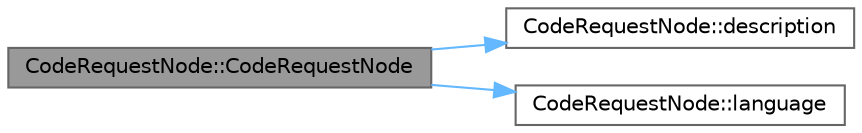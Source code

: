 digraph "CodeRequestNode::CodeRequestNode"
{
 // INTERACTIVE_SVG=YES
 // LATEX_PDF_SIZE
  bgcolor="transparent";
  edge [fontname=Helvetica,fontsize=10,labelfontname=Helvetica,labelfontsize=10];
  node [fontname=Helvetica,fontsize=10,shape=box,height=0.2,width=0.4];
  rankdir="LR";
  Node1 [id="Node000001",label="CodeRequestNode::CodeRequestNode",height=0.2,width=0.4,color="gray40", fillcolor="grey60", style="filled", fontcolor="black",tooltip=" "];
  Node1 -> Node2 [id="edge1_Node000001_Node000002",color="steelblue1",style="solid",tooltip=" "];
  Node2 [id="Node000002",label="CodeRequestNode::description",height=0.2,width=0.4,color="grey40", fillcolor="white", style="filled",URL="$class_code_request_node.html#ab1bb835927800f512406b990bd450359",tooltip=" "];
  Node1 -> Node3 [id="edge2_Node000001_Node000003",color="steelblue1",style="solid",tooltip=" "];
  Node3 [id="Node000003",label="CodeRequestNode::language",height=0.2,width=0.4,color="grey40", fillcolor="white", style="filled",URL="$class_code_request_node.html#abbf1060763e59611db5bd3ffa4783c81",tooltip=" "];
}
